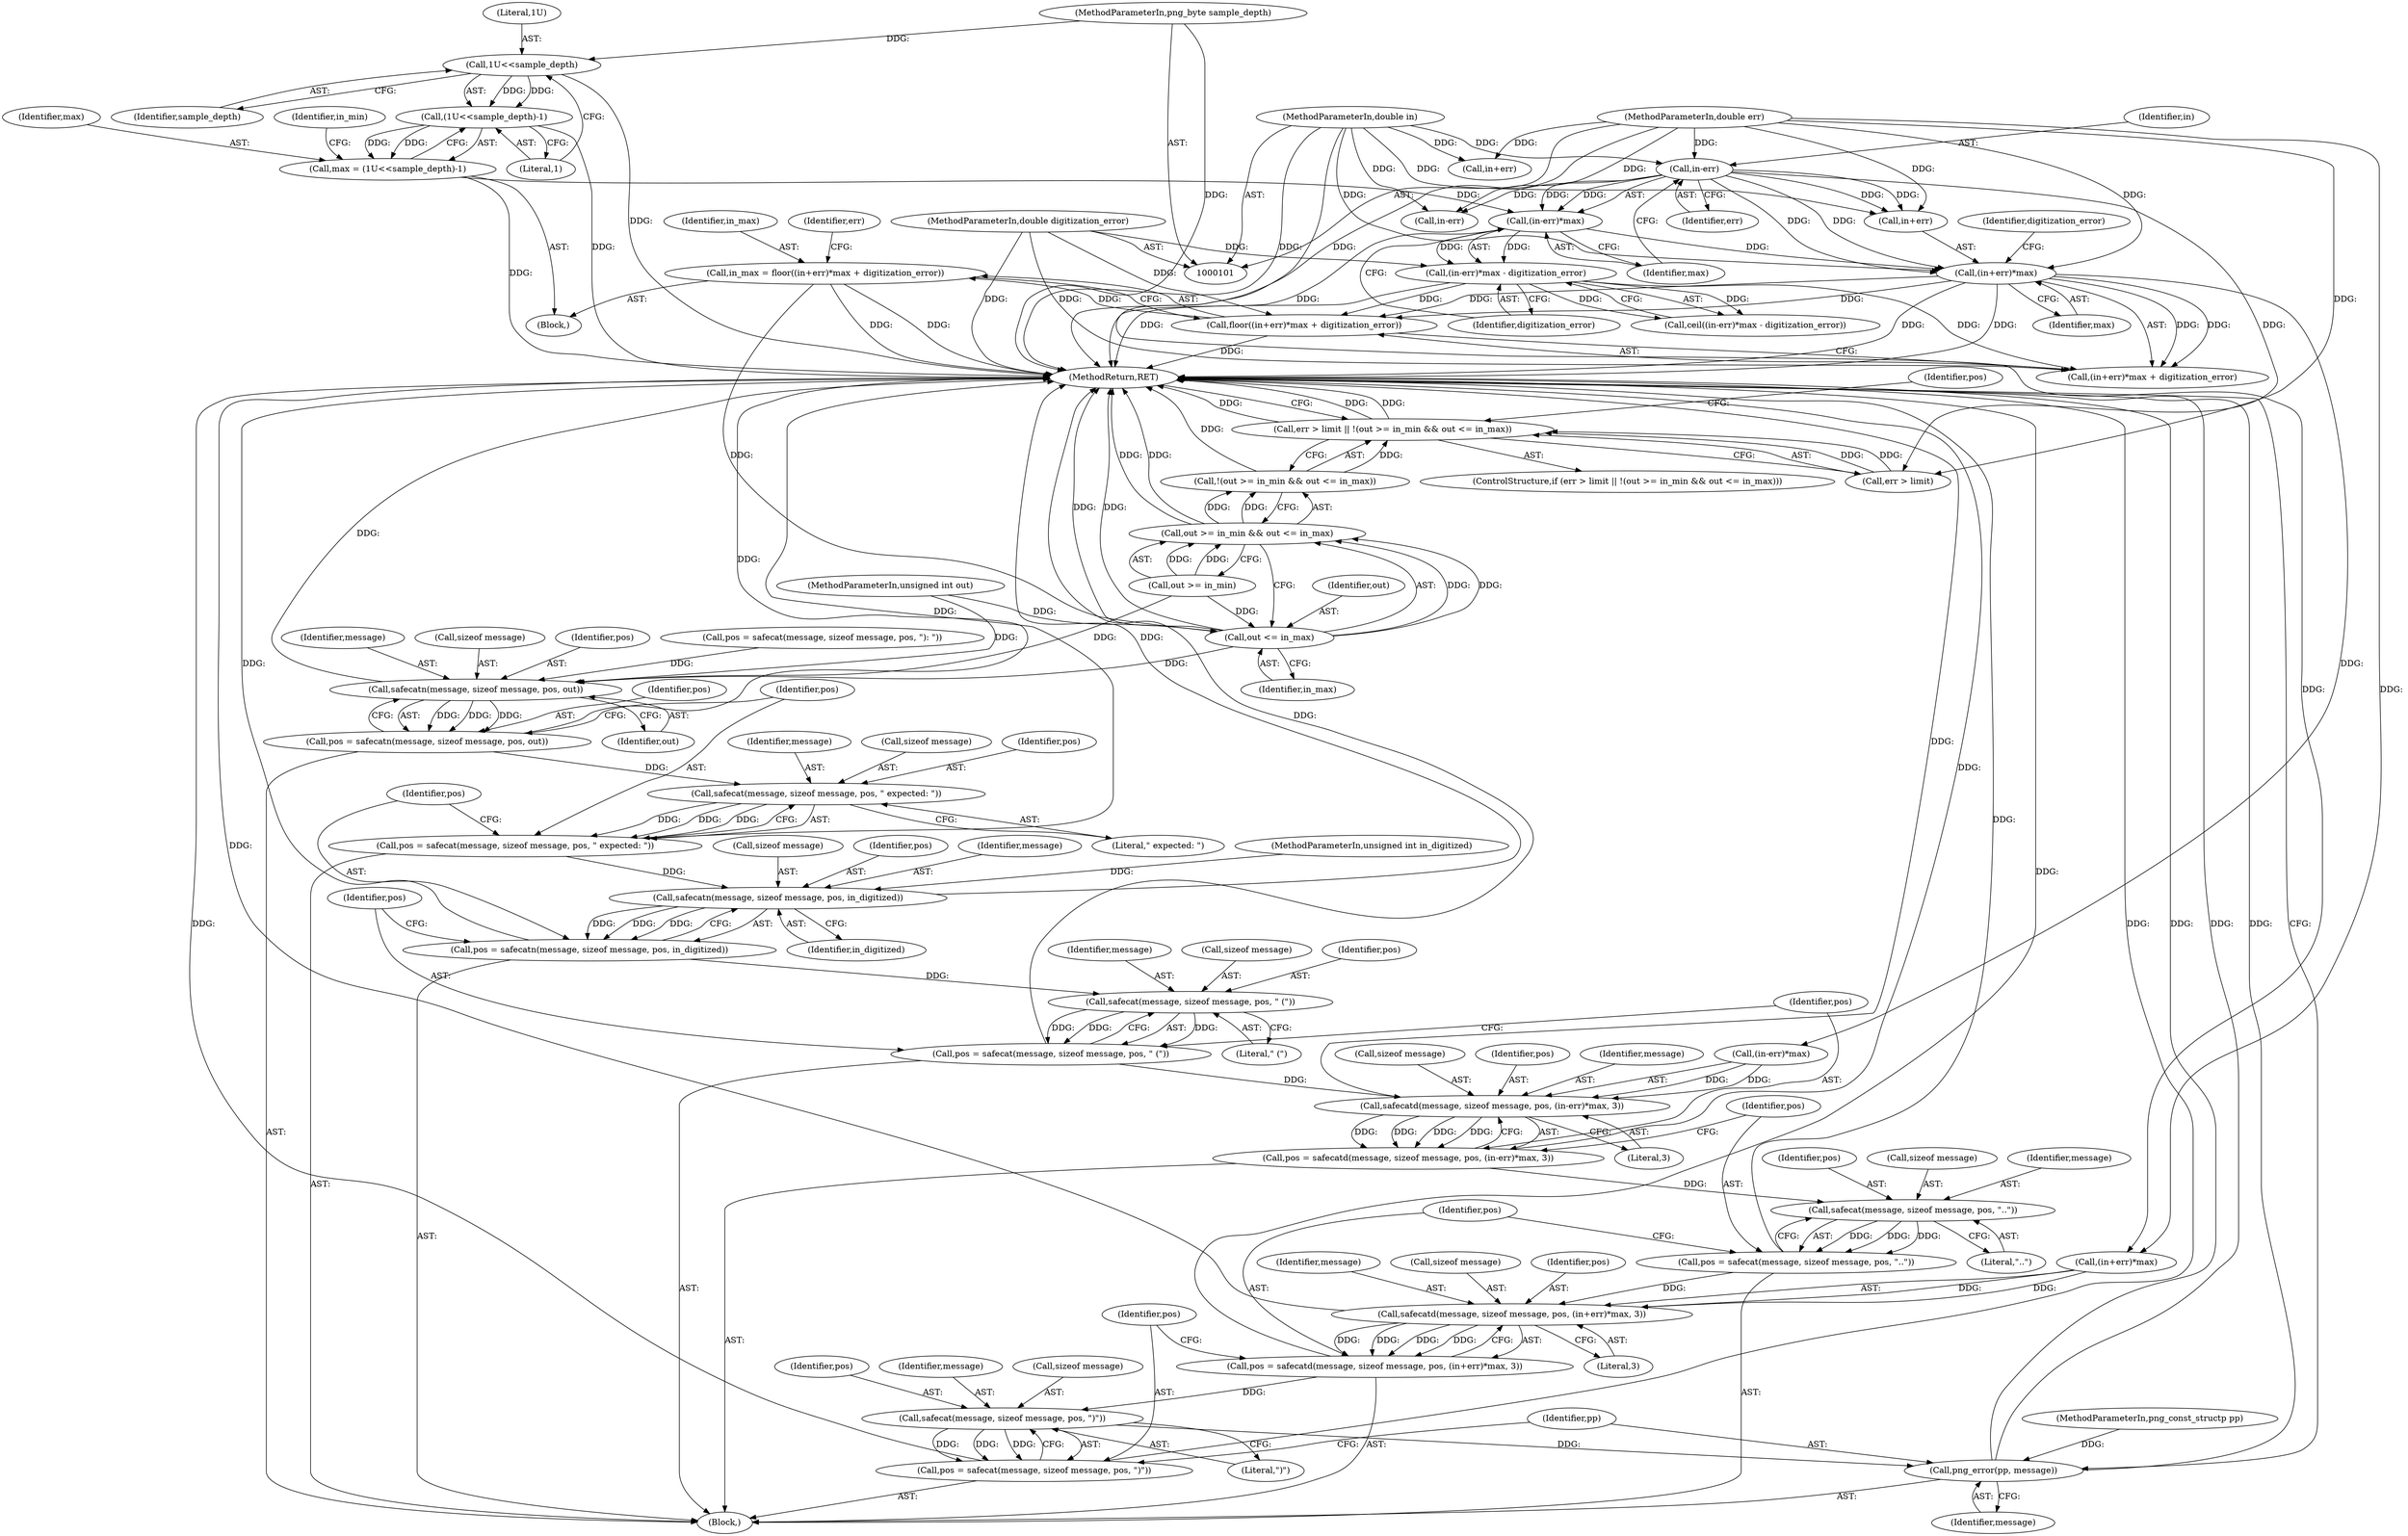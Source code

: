 digraph "0_Android_9d4853418ab2f754c2b63e091c29c5529b8b86ca_150@integer" {
"1000136" [label="(Call,in_max = floor((in+err)*max + digitization_error))"];
"1000138" [label="(Call,floor((in+err)*max + digitization_error))"];
"1000140" [label="(Call,(in+err)*max)"];
"1000130" [label="(Call,in-err)"];
"1000108" [label="(MethodParameterIn,double in)"];
"1000111" [label="(MethodParameterIn,double err)"];
"1000129" [label="(Call,(in-err)*max)"];
"1000117" [label="(Call,max = (1U<<sample_depth)-1)"];
"1000119" [label="(Call,(1U<<sample_depth)-1)"];
"1000120" [label="(Call,1U<<sample_depth)"];
"1000110" [label="(MethodParameterIn,png_byte sample_depth)"];
"1000128" [label="(Call,(in-err)*max - digitization_error)"];
"1000114" [label="(MethodParameterIn,double digitization_error)"];
"1000156" [label="(Call,out <= in_max)"];
"1000152" [label="(Call,out >= in_min && out <= in_max)"];
"1000151" [label="(Call,!(out >= in_min && out <= in_max))"];
"1000147" [label="(Call,err > limit || !(out >= in_min && out <= in_max))"];
"1000244" [label="(Call,safecatn(message, sizeof message, pos, out))"];
"1000242" [label="(Call,pos = safecatn(message, sizeof message, pos, out))"];
"1000252" [label="(Call,safecat(message, sizeof message, pos, \" expected: \"))"];
"1000250" [label="(Call,pos = safecat(message, sizeof message, pos, \" expected: \"))"];
"1000260" [label="(Call,safecatn(message, sizeof message, pos, in_digitized))"];
"1000258" [label="(Call,pos = safecatn(message, sizeof message, pos, in_digitized))"];
"1000268" [label="(Call,safecat(message, sizeof message, pos, \" (\"))"];
"1000266" [label="(Call,pos = safecat(message, sizeof message, pos, \" (\"))"];
"1000276" [label="(Call,safecatd(message, sizeof message, pos, (in-err)*max, 3))"];
"1000274" [label="(Call,pos = safecatd(message, sizeof message, pos, (in-err)*max, 3))"];
"1000289" [label="(Call,safecat(message, sizeof message, pos, \"..\"))"];
"1000287" [label="(Call,pos = safecat(message, sizeof message, pos, \"..\"))"];
"1000297" [label="(Call,safecatd(message, sizeof message, pos, (in+err)*max, 3))"];
"1000295" [label="(Call,pos = safecatd(message, sizeof message, pos, (in+err)*max, 3))"];
"1000310" [label="(Call,safecat(message, sizeof message, pos, \")\"))"];
"1000308" [label="(Call,pos = safecat(message, sizeof message, pos, \")\"))"];
"1000316" [label="(Call,png_error(pp, message))"];
"1000309" [label="(Identifier,pos)"];
"1000249" [label="(Identifier,out)"];
"1000146" [label="(ControlStructure,if (err > limit || !(out >= in_min && out <= in_max)))"];
"1000145" [label="(Identifier,digitization_error)"];
"1000242" [label="(Call,pos = safecatn(message, sizeof message, pos, out))"];
"1000311" [label="(Identifier,message)"];
"1000265" [label="(Identifier,in_digitized)"];
"1000287" [label="(Call,pos = safecat(message, sizeof message, pos, \"..\"))"];
"1000258" [label="(Call,pos = safecatn(message, sizeof message, pos, in_digitized))"];
"1000234" [label="(Call,pos = safecat(message, sizeof message, pos, \"): \"))"];
"1000295" [label="(Call,pos = safecatd(message, sizeof message, pos, (in+err)*max, 3))"];
"1000163" [label="(Identifier,pos)"];
"1000318" [label="(Identifier,message)"];
"1000134" [label="(Identifier,digitization_error)"];
"1000294" [label="(Literal,\"..\")"];
"1000159" [label="(Block,)"];
"1000281" [label="(Call,(in-err)*max)"];
"1000276" [label="(Call,safecatd(message, sizeof message, pos, (in-err)*max, 3))"];
"1000254" [label="(Call,sizeof message)"];
"1000158" [label="(Identifier,in_max)"];
"1000120" [label="(Call,1U<<sample_depth)"];
"1000251" [label="(Identifier,pos)"];
"1000260" [label="(Call,safecatn(message, sizeof message, pos, in_digitized))"];
"1000133" [label="(Identifier,max)"];
"1000139" [label="(Call,(in+err)*max + digitization_error)"];
"1000121" [label="(Literal,1U)"];
"1000256" [label="(Identifier,pos)"];
"1000130" [label="(Call,in-err)"];
"1000286" [label="(Literal,3)"];
"1000277" [label="(Identifier,message)"];
"1000119" [label="(Call,(1U<<sample_depth)-1)"];
"1000278" [label="(Call,sizeof message)"];
"1000315" [label="(Literal,\")\")"];
"1000296" [label="(Identifier,pos)"];
"1000245" [label="(Identifier,message)"];
"1000269" [label="(Identifier,message)"];
"1000273" [label="(Literal,\" (\")"];
"1000147" [label="(Call,err > limit || !(out >= in_min && out <= in_max))"];
"1000261" [label="(Identifier,message)"];
"1000297" [label="(Call,safecatd(message, sizeof message, pos, (in+err)*max, 3))"];
"1000253" [label="(Identifier,message)"];
"1000312" [label="(Call,sizeof message)"];
"1000138" [label="(Call,floor((in+err)*max + digitization_error))"];
"1000252" [label="(Call,safecat(message, sizeof message, pos, \" expected: \"))"];
"1000108" [label="(MethodParameterIn,double in)"];
"1000157" [label="(Identifier,out)"];
"1000109" [label="(MethodParameterIn,unsigned int out)"];
"1000153" [label="(Call,out >= in_min)"];
"1000156" [label="(Call,out <= in_max)"];
"1000291" [label="(Call,sizeof message)"];
"1000110" [label="(MethodParameterIn,png_byte sample_depth)"];
"1000107" [label="(MethodParameterIn,unsigned int in_digitized)"];
"1000316" [label="(Call,png_error(pp, message))"];
"1000262" [label="(Call,sizeof message)"];
"1000290" [label="(Identifier,message)"];
"1000270" [label="(Call,sizeof message)"];
"1000123" [label="(Literal,1)"];
"1000131" [label="(Identifier,in)"];
"1000302" [label="(Call,(in+err)*max)"];
"1000140" [label="(Call,(in+err)*max)"];
"1000257" [label="(Literal,\" expected: \")"];
"1000137" [label="(Identifier,in_max)"];
"1000303" [label="(Call,in+err)"];
"1000282" [label="(Call,in-err)"];
"1000319" [label="(MethodReturn,RET)"];
"1000122" [label="(Identifier,sample_depth)"];
"1000144" [label="(Identifier,max)"];
"1000136" [label="(Call,in_max = floor((in+err)*max + digitization_error))"];
"1000293" [label="(Identifier,pos)"];
"1000111" [label="(MethodParameterIn,double err)"];
"1000314" [label="(Identifier,pos)"];
"1000128" [label="(Call,(in-err)*max - digitization_error)"];
"1000308" [label="(Call,pos = safecat(message, sizeof message, pos, \")\"))"];
"1000267" [label="(Identifier,pos)"];
"1000274" [label="(Call,pos = safecatd(message, sizeof message, pos, (in-err)*max, 3))"];
"1000298" [label="(Identifier,message)"];
"1000149" [label="(Identifier,err)"];
"1000246" [label="(Call,sizeof message)"];
"1000151" [label="(Call,!(out >= in_min && out <= in_max))"];
"1000272" [label="(Identifier,pos)"];
"1000264" [label="(Identifier,pos)"];
"1000141" [label="(Call,in+err)"];
"1000280" [label="(Identifier,pos)"];
"1000129" [label="(Call,(in-err)*max)"];
"1000118" [label="(Identifier,max)"];
"1000266" [label="(Call,pos = safecat(message, sizeof message, pos, \" (\"))"];
"1000268" [label="(Call,safecat(message, sizeof message, pos, \" (\"))"];
"1000317" [label="(Identifier,pp)"];
"1000115" [label="(Block,)"];
"1000244" [label="(Call,safecatn(message, sizeof message, pos, out))"];
"1000248" [label="(Identifier,pos)"];
"1000250" [label="(Call,pos = safecat(message, sizeof message, pos, \" expected: \"))"];
"1000275" [label="(Identifier,pos)"];
"1000152" [label="(Call,out >= in_min && out <= in_max)"];
"1000114" [label="(MethodParameterIn,double digitization_error)"];
"1000126" [label="(Identifier,in_min)"];
"1000288" [label="(Identifier,pos)"];
"1000243" [label="(Identifier,pos)"];
"1000299" [label="(Call,sizeof message)"];
"1000127" [label="(Call,ceil((in-err)*max - digitization_error))"];
"1000148" [label="(Call,err > limit)"];
"1000132" [label="(Identifier,err)"];
"1000117" [label="(Call,max = (1U<<sample_depth)-1)"];
"1000289" [label="(Call,safecat(message, sizeof message, pos, \"..\"))"];
"1000259" [label="(Identifier,pos)"];
"1000307" [label="(Literal,3)"];
"1000301" [label="(Identifier,pos)"];
"1000310" [label="(Call,safecat(message, sizeof message, pos, \")\"))"];
"1000102" [label="(MethodParameterIn,png_const_structp pp)"];
"1000136" -> "1000115"  [label="AST: "];
"1000136" -> "1000138"  [label="CFG: "];
"1000137" -> "1000136"  [label="AST: "];
"1000138" -> "1000136"  [label="AST: "];
"1000149" -> "1000136"  [label="CFG: "];
"1000136" -> "1000319"  [label="DDG: "];
"1000136" -> "1000319"  [label="DDG: "];
"1000138" -> "1000136"  [label="DDG: "];
"1000136" -> "1000156"  [label="DDG: "];
"1000138" -> "1000139"  [label="CFG: "];
"1000139" -> "1000138"  [label="AST: "];
"1000138" -> "1000319"  [label="DDG: "];
"1000140" -> "1000138"  [label="DDG: "];
"1000140" -> "1000138"  [label="DDG: "];
"1000128" -> "1000138"  [label="DDG: "];
"1000114" -> "1000138"  [label="DDG: "];
"1000140" -> "1000139"  [label="AST: "];
"1000140" -> "1000144"  [label="CFG: "];
"1000141" -> "1000140"  [label="AST: "];
"1000144" -> "1000140"  [label="AST: "];
"1000145" -> "1000140"  [label="CFG: "];
"1000140" -> "1000319"  [label="DDG: "];
"1000140" -> "1000319"  [label="DDG: "];
"1000140" -> "1000139"  [label="DDG: "];
"1000140" -> "1000139"  [label="DDG: "];
"1000130" -> "1000140"  [label="DDG: "];
"1000130" -> "1000140"  [label="DDG: "];
"1000108" -> "1000140"  [label="DDG: "];
"1000111" -> "1000140"  [label="DDG: "];
"1000129" -> "1000140"  [label="DDG: "];
"1000140" -> "1000281"  [label="DDG: "];
"1000130" -> "1000129"  [label="AST: "];
"1000130" -> "1000132"  [label="CFG: "];
"1000131" -> "1000130"  [label="AST: "];
"1000132" -> "1000130"  [label="AST: "];
"1000133" -> "1000130"  [label="CFG: "];
"1000130" -> "1000129"  [label="DDG: "];
"1000130" -> "1000129"  [label="DDG: "];
"1000108" -> "1000130"  [label="DDG: "];
"1000111" -> "1000130"  [label="DDG: "];
"1000130" -> "1000141"  [label="DDG: "];
"1000130" -> "1000141"  [label="DDG: "];
"1000130" -> "1000148"  [label="DDG: "];
"1000130" -> "1000282"  [label="DDG: "];
"1000108" -> "1000101"  [label="AST: "];
"1000108" -> "1000319"  [label="DDG: "];
"1000108" -> "1000141"  [label="DDG: "];
"1000108" -> "1000282"  [label="DDG: "];
"1000108" -> "1000302"  [label="DDG: "];
"1000108" -> "1000303"  [label="DDG: "];
"1000111" -> "1000101"  [label="AST: "];
"1000111" -> "1000319"  [label="DDG: "];
"1000111" -> "1000141"  [label="DDG: "];
"1000111" -> "1000148"  [label="DDG: "];
"1000111" -> "1000282"  [label="DDG: "];
"1000111" -> "1000302"  [label="DDG: "];
"1000111" -> "1000303"  [label="DDG: "];
"1000129" -> "1000128"  [label="AST: "];
"1000129" -> "1000133"  [label="CFG: "];
"1000133" -> "1000129"  [label="AST: "];
"1000134" -> "1000129"  [label="CFG: "];
"1000129" -> "1000319"  [label="DDG: "];
"1000129" -> "1000128"  [label="DDG: "];
"1000129" -> "1000128"  [label="DDG: "];
"1000117" -> "1000129"  [label="DDG: "];
"1000117" -> "1000115"  [label="AST: "];
"1000117" -> "1000119"  [label="CFG: "];
"1000118" -> "1000117"  [label="AST: "];
"1000119" -> "1000117"  [label="AST: "];
"1000126" -> "1000117"  [label="CFG: "];
"1000117" -> "1000319"  [label="DDG: "];
"1000119" -> "1000117"  [label="DDG: "];
"1000119" -> "1000117"  [label="DDG: "];
"1000119" -> "1000123"  [label="CFG: "];
"1000120" -> "1000119"  [label="AST: "];
"1000123" -> "1000119"  [label="AST: "];
"1000119" -> "1000319"  [label="DDG: "];
"1000120" -> "1000119"  [label="DDG: "];
"1000120" -> "1000119"  [label="DDG: "];
"1000120" -> "1000122"  [label="CFG: "];
"1000121" -> "1000120"  [label="AST: "];
"1000122" -> "1000120"  [label="AST: "];
"1000123" -> "1000120"  [label="CFG: "];
"1000120" -> "1000319"  [label="DDG: "];
"1000110" -> "1000120"  [label="DDG: "];
"1000110" -> "1000101"  [label="AST: "];
"1000110" -> "1000319"  [label="DDG: "];
"1000128" -> "1000127"  [label="AST: "];
"1000128" -> "1000134"  [label="CFG: "];
"1000134" -> "1000128"  [label="AST: "];
"1000127" -> "1000128"  [label="CFG: "];
"1000128" -> "1000319"  [label="DDG: "];
"1000128" -> "1000127"  [label="DDG: "];
"1000128" -> "1000127"  [label="DDG: "];
"1000114" -> "1000128"  [label="DDG: "];
"1000128" -> "1000139"  [label="DDG: "];
"1000114" -> "1000101"  [label="AST: "];
"1000114" -> "1000319"  [label="DDG: "];
"1000114" -> "1000139"  [label="DDG: "];
"1000156" -> "1000152"  [label="AST: "];
"1000156" -> "1000158"  [label="CFG: "];
"1000157" -> "1000156"  [label="AST: "];
"1000158" -> "1000156"  [label="AST: "];
"1000152" -> "1000156"  [label="CFG: "];
"1000156" -> "1000319"  [label="DDG: "];
"1000156" -> "1000319"  [label="DDG: "];
"1000156" -> "1000152"  [label="DDG: "];
"1000156" -> "1000152"  [label="DDG: "];
"1000153" -> "1000156"  [label="DDG: "];
"1000109" -> "1000156"  [label="DDG: "];
"1000156" -> "1000244"  [label="DDG: "];
"1000152" -> "1000151"  [label="AST: "];
"1000152" -> "1000153"  [label="CFG: "];
"1000153" -> "1000152"  [label="AST: "];
"1000151" -> "1000152"  [label="CFG: "];
"1000152" -> "1000319"  [label="DDG: "];
"1000152" -> "1000319"  [label="DDG: "];
"1000152" -> "1000151"  [label="DDG: "];
"1000152" -> "1000151"  [label="DDG: "];
"1000153" -> "1000152"  [label="DDG: "];
"1000153" -> "1000152"  [label="DDG: "];
"1000151" -> "1000147"  [label="AST: "];
"1000147" -> "1000151"  [label="CFG: "];
"1000151" -> "1000319"  [label="DDG: "];
"1000151" -> "1000147"  [label="DDG: "];
"1000147" -> "1000146"  [label="AST: "];
"1000147" -> "1000148"  [label="CFG: "];
"1000148" -> "1000147"  [label="AST: "];
"1000163" -> "1000147"  [label="CFG: "];
"1000319" -> "1000147"  [label="CFG: "];
"1000147" -> "1000319"  [label="DDG: "];
"1000147" -> "1000319"  [label="DDG: "];
"1000147" -> "1000319"  [label="DDG: "];
"1000148" -> "1000147"  [label="DDG: "];
"1000148" -> "1000147"  [label="DDG: "];
"1000244" -> "1000242"  [label="AST: "];
"1000244" -> "1000249"  [label="CFG: "];
"1000245" -> "1000244"  [label="AST: "];
"1000246" -> "1000244"  [label="AST: "];
"1000248" -> "1000244"  [label="AST: "];
"1000249" -> "1000244"  [label="AST: "];
"1000242" -> "1000244"  [label="CFG: "];
"1000244" -> "1000319"  [label="DDG: "];
"1000244" -> "1000242"  [label="DDG: "];
"1000244" -> "1000242"  [label="DDG: "];
"1000244" -> "1000242"  [label="DDG: "];
"1000234" -> "1000244"  [label="DDG: "];
"1000153" -> "1000244"  [label="DDG: "];
"1000109" -> "1000244"  [label="DDG: "];
"1000242" -> "1000159"  [label="AST: "];
"1000243" -> "1000242"  [label="AST: "];
"1000251" -> "1000242"  [label="CFG: "];
"1000242" -> "1000319"  [label="DDG: "];
"1000242" -> "1000252"  [label="DDG: "];
"1000252" -> "1000250"  [label="AST: "];
"1000252" -> "1000257"  [label="CFG: "];
"1000253" -> "1000252"  [label="AST: "];
"1000254" -> "1000252"  [label="AST: "];
"1000256" -> "1000252"  [label="AST: "];
"1000257" -> "1000252"  [label="AST: "];
"1000250" -> "1000252"  [label="CFG: "];
"1000252" -> "1000250"  [label="DDG: "];
"1000252" -> "1000250"  [label="DDG: "];
"1000252" -> "1000250"  [label="DDG: "];
"1000250" -> "1000159"  [label="AST: "];
"1000251" -> "1000250"  [label="AST: "];
"1000259" -> "1000250"  [label="CFG: "];
"1000250" -> "1000319"  [label="DDG: "];
"1000250" -> "1000260"  [label="DDG: "];
"1000260" -> "1000258"  [label="AST: "];
"1000260" -> "1000265"  [label="CFG: "];
"1000261" -> "1000260"  [label="AST: "];
"1000262" -> "1000260"  [label="AST: "];
"1000264" -> "1000260"  [label="AST: "];
"1000265" -> "1000260"  [label="AST: "];
"1000258" -> "1000260"  [label="CFG: "];
"1000260" -> "1000319"  [label="DDG: "];
"1000260" -> "1000258"  [label="DDG: "];
"1000260" -> "1000258"  [label="DDG: "];
"1000260" -> "1000258"  [label="DDG: "];
"1000107" -> "1000260"  [label="DDG: "];
"1000258" -> "1000159"  [label="AST: "];
"1000259" -> "1000258"  [label="AST: "];
"1000267" -> "1000258"  [label="CFG: "];
"1000258" -> "1000319"  [label="DDG: "];
"1000258" -> "1000268"  [label="DDG: "];
"1000268" -> "1000266"  [label="AST: "];
"1000268" -> "1000273"  [label="CFG: "];
"1000269" -> "1000268"  [label="AST: "];
"1000270" -> "1000268"  [label="AST: "];
"1000272" -> "1000268"  [label="AST: "];
"1000273" -> "1000268"  [label="AST: "];
"1000266" -> "1000268"  [label="CFG: "];
"1000268" -> "1000266"  [label="DDG: "];
"1000268" -> "1000266"  [label="DDG: "];
"1000268" -> "1000266"  [label="DDG: "];
"1000266" -> "1000159"  [label="AST: "];
"1000267" -> "1000266"  [label="AST: "];
"1000275" -> "1000266"  [label="CFG: "];
"1000266" -> "1000319"  [label="DDG: "];
"1000266" -> "1000276"  [label="DDG: "];
"1000276" -> "1000274"  [label="AST: "];
"1000276" -> "1000286"  [label="CFG: "];
"1000277" -> "1000276"  [label="AST: "];
"1000278" -> "1000276"  [label="AST: "];
"1000280" -> "1000276"  [label="AST: "];
"1000281" -> "1000276"  [label="AST: "];
"1000286" -> "1000276"  [label="AST: "];
"1000274" -> "1000276"  [label="CFG: "];
"1000276" -> "1000319"  [label="DDG: "];
"1000276" -> "1000274"  [label="DDG: "];
"1000276" -> "1000274"  [label="DDG: "];
"1000276" -> "1000274"  [label="DDG: "];
"1000276" -> "1000274"  [label="DDG: "];
"1000281" -> "1000276"  [label="DDG: "];
"1000281" -> "1000276"  [label="DDG: "];
"1000274" -> "1000159"  [label="AST: "];
"1000275" -> "1000274"  [label="AST: "];
"1000288" -> "1000274"  [label="CFG: "];
"1000274" -> "1000319"  [label="DDG: "];
"1000274" -> "1000289"  [label="DDG: "];
"1000289" -> "1000287"  [label="AST: "];
"1000289" -> "1000294"  [label="CFG: "];
"1000290" -> "1000289"  [label="AST: "];
"1000291" -> "1000289"  [label="AST: "];
"1000293" -> "1000289"  [label="AST: "];
"1000294" -> "1000289"  [label="AST: "];
"1000287" -> "1000289"  [label="CFG: "];
"1000289" -> "1000287"  [label="DDG: "];
"1000289" -> "1000287"  [label="DDG: "];
"1000289" -> "1000287"  [label="DDG: "];
"1000287" -> "1000159"  [label="AST: "];
"1000288" -> "1000287"  [label="AST: "];
"1000296" -> "1000287"  [label="CFG: "];
"1000287" -> "1000319"  [label="DDG: "];
"1000287" -> "1000297"  [label="DDG: "];
"1000297" -> "1000295"  [label="AST: "];
"1000297" -> "1000307"  [label="CFG: "];
"1000298" -> "1000297"  [label="AST: "];
"1000299" -> "1000297"  [label="AST: "];
"1000301" -> "1000297"  [label="AST: "];
"1000302" -> "1000297"  [label="AST: "];
"1000307" -> "1000297"  [label="AST: "];
"1000295" -> "1000297"  [label="CFG: "];
"1000297" -> "1000319"  [label="DDG: "];
"1000297" -> "1000295"  [label="DDG: "];
"1000297" -> "1000295"  [label="DDG: "];
"1000297" -> "1000295"  [label="DDG: "];
"1000297" -> "1000295"  [label="DDG: "];
"1000302" -> "1000297"  [label="DDG: "];
"1000302" -> "1000297"  [label="DDG: "];
"1000295" -> "1000159"  [label="AST: "];
"1000296" -> "1000295"  [label="AST: "];
"1000309" -> "1000295"  [label="CFG: "];
"1000295" -> "1000319"  [label="DDG: "];
"1000295" -> "1000310"  [label="DDG: "];
"1000310" -> "1000308"  [label="AST: "];
"1000310" -> "1000315"  [label="CFG: "];
"1000311" -> "1000310"  [label="AST: "];
"1000312" -> "1000310"  [label="AST: "];
"1000314" -> "1000310"  [label="AST: "];
"1000315" -> "1000310"  [label="AST: "];
"1000308" -> "1000310"  [label="CFG: "];
"1000310" -> "1000308"  [label="DDG: "];
"1000310" -> "1000308"  [label="DDG: "];
"1000310" -> "1000308"  [label="DDG: "];
"1000310" -> "1000316"  [label="DDG: "];
"1000308" -> "1000159"  [label="AST: "];
"1000309" -> "1000308"  [label="AST: "];
"1000317" -> "1000308"  [label="CFG: "];
"1000308" -> "1000319"  [label="DDG: "];
"1000308" -> "1000319"  [label="DDG: "];
"1000316" -> "1000159"  [label="AST: "];
"1000316" -> "1000318"  [label="CFG: "];
"1000317" -> "1000316"  [label="AST: "];
"1000318" -> "1000316"  [label="AST: "];
"1000319" -> "1000316"  [label="CFG: "];
"1000316" -> "1000319"  [label="DDG: "];
"1000316" -> "1000319"  [label="DDG: "];
"1000316" -> "1000319"  [label="DDG: "];
"1000102" -> "1000316"  [label="DDG: "];
}
